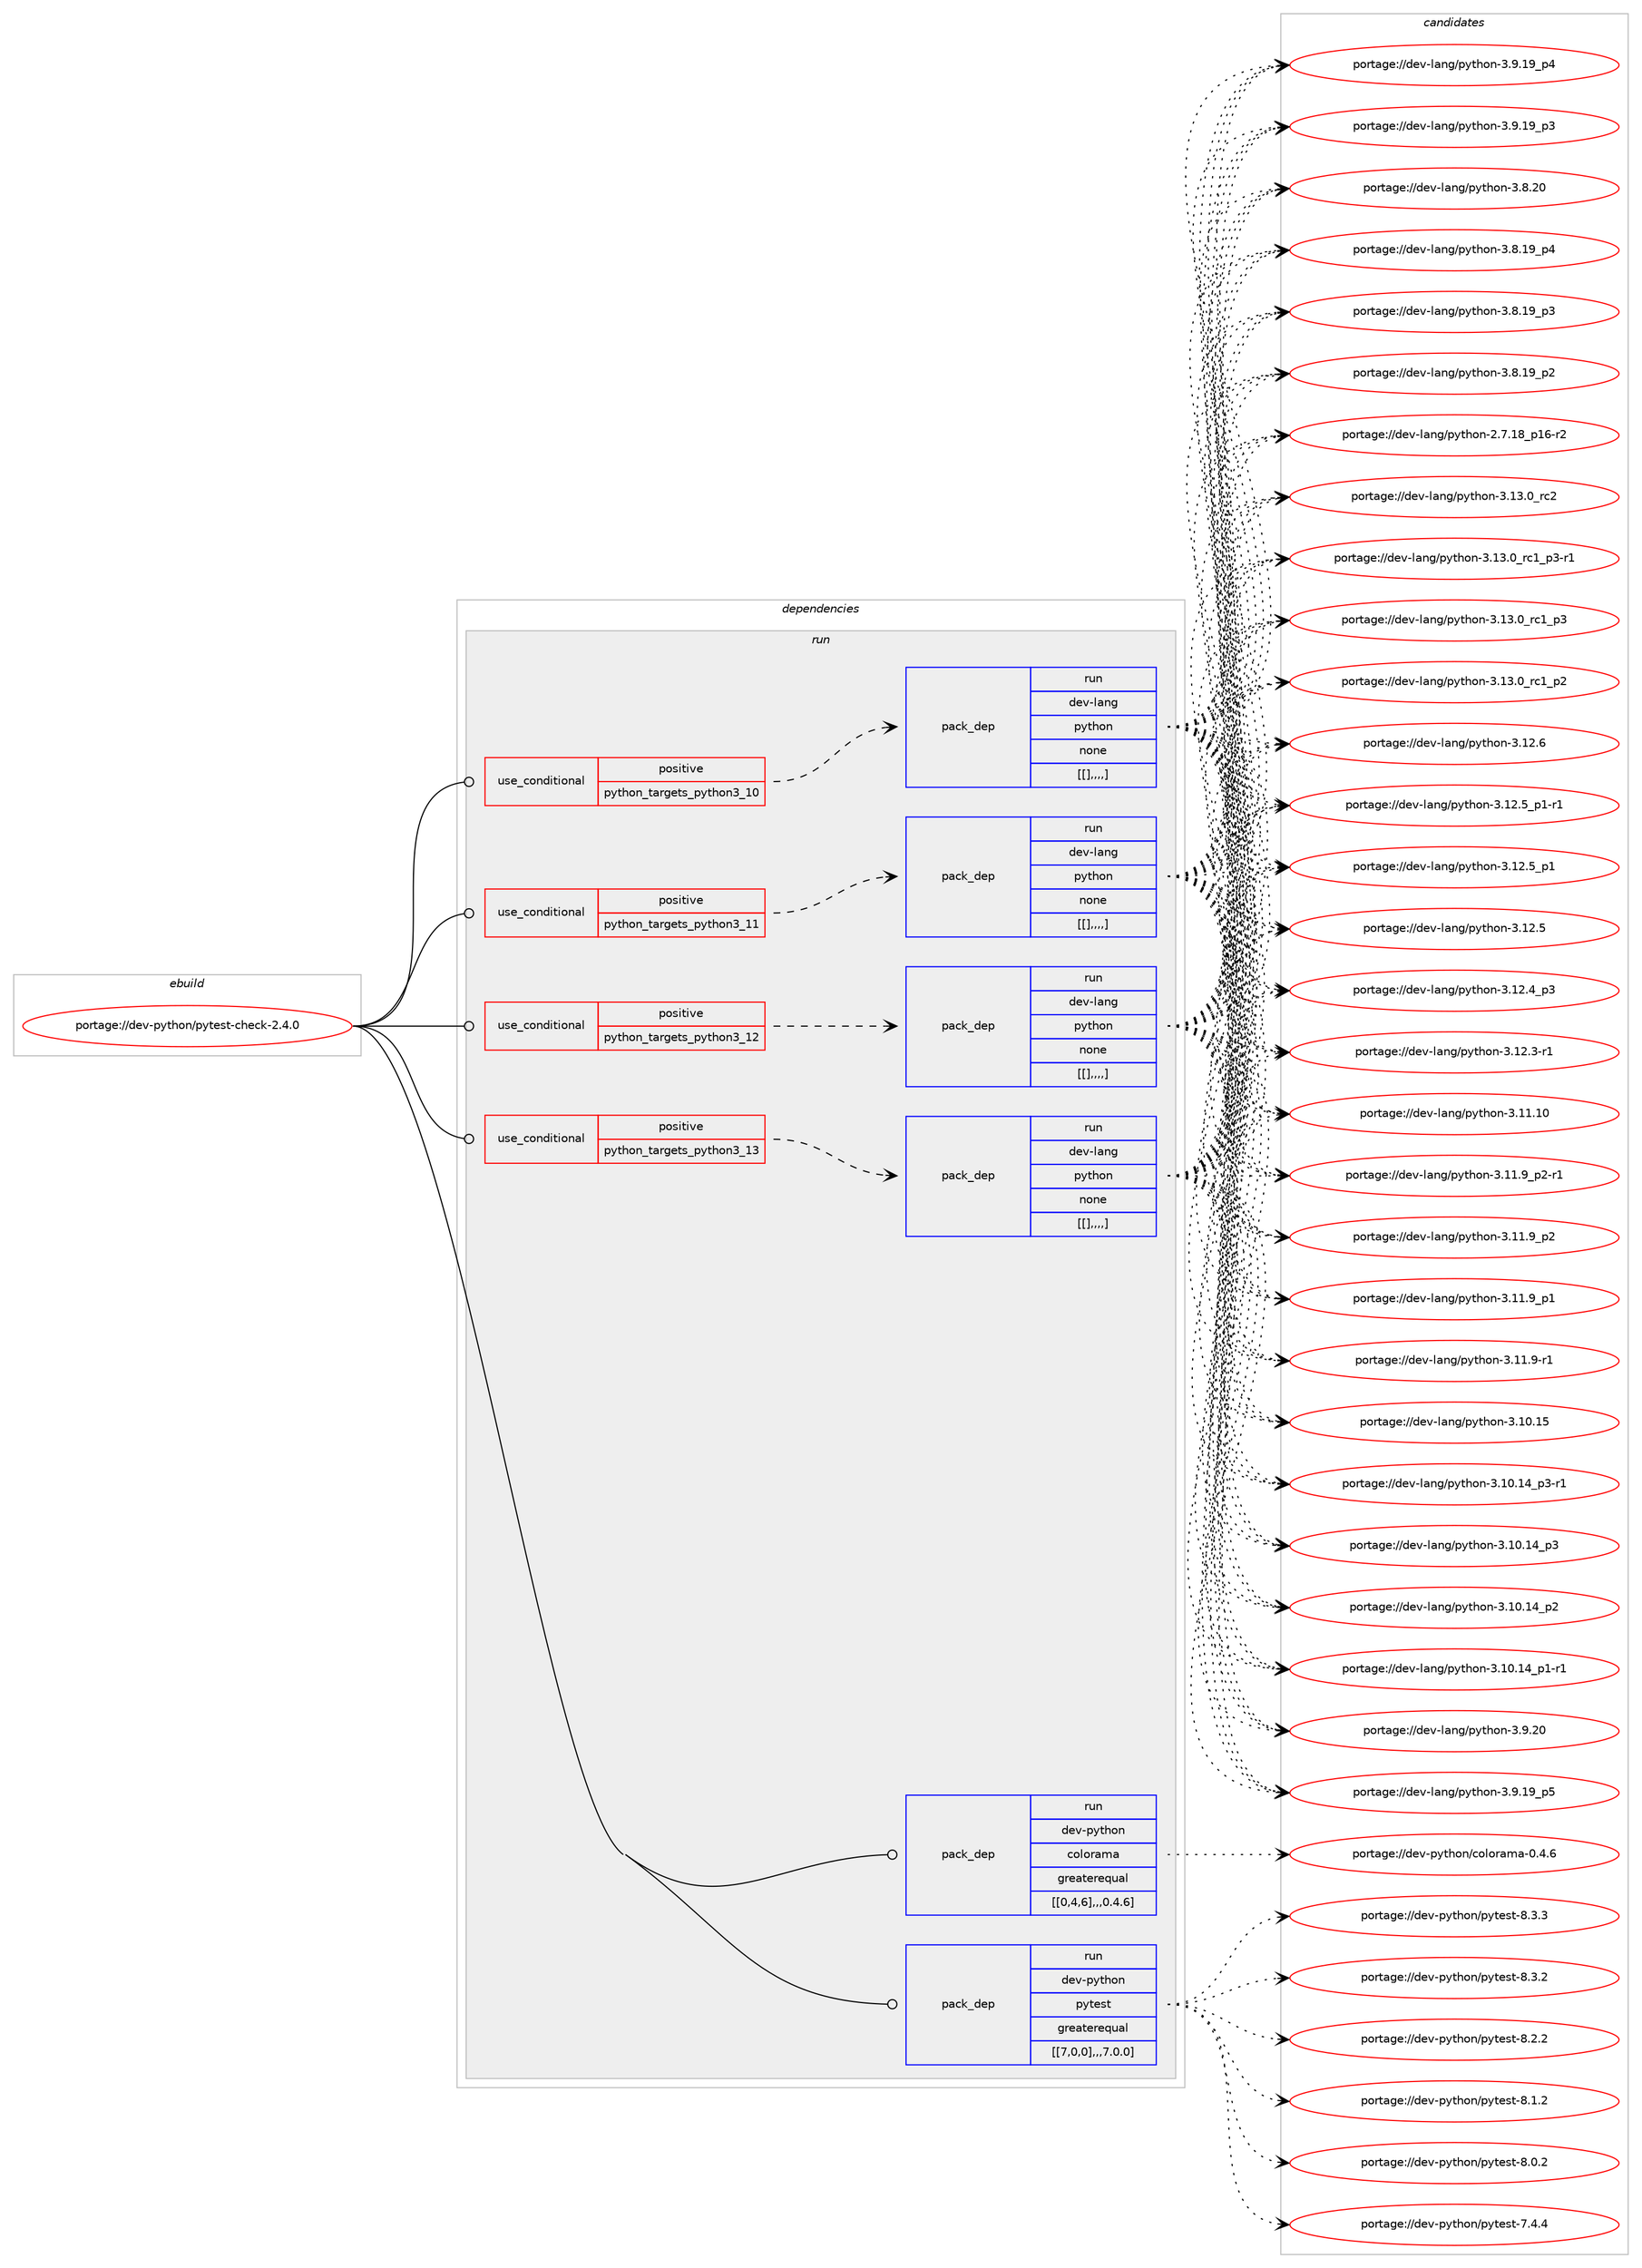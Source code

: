 digraph prolog {

# *************
# Graph options
# *************

newrank=true;
concentrate=true;
compound=true;
graph [rankdir=LR,fontname=Helvetica,fontsize=10,ranksep=1.5];#, ranksep=2.5, nodesep=0.2];
edge  [arrowhead=vee];
node  [fontname=Helvetica,fontsize=10];

# **********
# The ebuild
# **********

subgraph cluster_leftcol {
color=gray;
label=<<i>ebuild</i>>;
id [label="portage://dev-python/pytest-check-2.4.0", color=red, width=4, href="../dev-python/pytest-check-2.4.0.svg"];
}

# ****************
# The dependencies
# ****************

subgraph cluster_midcol {
color=gray;
label=<<i>dependencies</i>>;
subgraph cluster_compile {
fillcolor="#eeeeee";
style=filled;
label=<<i>compile</i>>;
}
subgraph cluster_compileandrun {
fillcolor="#eeeeee";
style=filled;
label=<<i>compile and run</i>>;
}
subgraph cluster_run {
fillcolor="#eeeeee";
style=filled;
label=<<i>run</i>>;
subgraph cond38778 {
dependency160787 [label=<<TABLE BORDER="0" CELLBORDER="1" CELLSPACING="0" CELLPADDING="4"><TR><TD ROWSPAN="3" CELLPADDING="10">use_conditional</TD></TR><TR><TD>positive</TD></TR><TR><TD>python_targets_python3_10</TD></TR></TABLE>>, shape=none, color=red];
subgraph pack120753 {
dependency160788 [label=<<TABLE BORDER="0" CELLBORDER="1" CELLSPACING="0" CELLPADDING="4" WIDTH="220"><TR><TD ROWSPAN="6" CELLPADDING="30">pack_dep</TD></TR><TR><TD WIDTH="110">run</TD></TR><TR><TD>dev-lang</TD></TR><TR><TD>python</TD></TR><TR><TD>none</TD></TR><TR><TD>[[],,,,]</TD></TR></TABLE>>, shape=none, color=blue];
}
dependency160787:e -> dependency160788:w [weight=20,style="dashed",arrowhead="vee"];
}
id:e -> dependency160787:w [weight=20,style="solid",arrowhead="odot"];
subgraph cond38779 {
dependency160789 [label=<<TABLE BORDER="0" CELLBORDER="1" CELLSPACING="0" CELLPADDING="4"><TR><TD ROWSPAN="3" CELLPADDING="10">use_conditional</TD></TR><TR><TD>positive</TD></TR><TR><TD>python_targets_python3_11</TD></TR></TABLE>>, shape=none, color=red];
subgraph pack120754 {
dependency160790 [label=<<TABLE BORDER="0" CELLBORDER="1" CELLSPACING="0" CELLPADDING="4" WIDTH="220"><TR><TD ROWSPAN="6" CELLPADDING="30">pack_dep</TD></TR><TR><TD WIDTH="110">run</TD></TR><TR><TD>dev-lang</TD></TR><TR><TD>python</TD></TR><TR><TD>none</TD></TR><TR><TD>[[],,,,]</TD></TR></TABLE>>, shape=none, color=blue];
}
dependency160789:e -> dependency160790:w [weight=20,style="dashed",arrowhead="vee"];
}
id:e -> dependency160789:w [weight=20,style="solid",arrowhead="odot"];
subgraph cond38780 {
dependency160791 [label=<<TABLE BORDER="0" CELLBORDER="1" CELLSPACING="0" CELLPADDING="4"><TR><TD ROWSPAN="3" CELLPADDING="10">use_conditional</TD></TR><TR><TD>positive</TD></TR><TR><TD>python_targets_python3_12</TD></TR></TABLE>>, shape=none, color=red];
subgraph pack120755 {
dependency160792 [label=<<TABLE BORDER="0" CELLBORDER="1" CELLSPACING="0" CELLPADDING="4" WIDTH="220"><TR><TD ROWSPAN="6" CELLPADDING="30">pack_dep</TD></TR><TR><TD WIDTH="110">run</TD></TR><TR><TD>dev-lang</TD></TR><TR><TD>python</TD></TR><TR><TD>none</TD></TR><TR><TD>[[],,,,]</TD></TR></TABLE>>, shape=none, color=blue];
}
dependency160791:e -> dependency160792:w [weight=20,style="dashed",arrowhead="vee"];
}
id:e -> dependency160791:w [weight=20,style="solid",arrowhead="odot"];
subgraph cond38781 {
dependency160793 [label=<<TABLE BORDER="0" CELLBORDER="1" CELLSPACING="0" CELLPADDING="4"><TR><TD ROWSPAN="3" CELLPADDING="10">use_conditional</TD></TR><TR><TD>positive</TD></TR><TR><TD>python_targets_python3_13</TD></TR></TABLE>>, shape=none, color=red];
subgraph pack120756 {
dependency160794 [label=<<TABLE BORDER="0" CELLBORDER="1" CELLSPACING="0" CELLPADDING="4" WIDTH="220"><TR><TD ROWSPAN="6" CELLPADDING="30">pack_dep</TD></TR><TR><TD WIDTH="110">run</TD></TR><TR><TD>dev-lang</TD></TR><TR><TD>python</TD></TR><TR><TD>none</TD></TR><TR><TD>[[],,,,]</TD></TR></TABLE>>, shape=none, color=blue];
}
dependency160793:e -> dependency160794:w [weight=20,style="dashed",arrowhead="vee"];
}
id:e -> dependency160793:w [weight=20,style="solid",arrowhead="odot"];
subgraph pack120757 {
dependency160795 [label=<<TABLE BORDER="0" CELLBORDER="1" CELLSPACING="0" CELLPADDING="4" WIDTH="220"><TR><TD ROWSPAN="6" CELLPADDING="30">pack_dep</TD></TR><TR><TD WIDTH="110">run</TD></TR><TR><TD>dev-python</TD></TR><TR><TD>colorama</TD></TR><TR><TD>greaterequal</TD></TR><TR><TD>[[0,4,6],,,0.4.6]</TD></TR></TABLE>>, shape=none, color=blue];
}
id:e -> dependency160795:w [weight=20,style="solid",arrowhead="odot"];
subgraph pack120758 {
dependency160796 [label=<<TABLE BORDER="0" CELLBORDER="1" CELLSPACING="0" CELLPADDING="4" WIDTH="220"><TR><TD ROWSPAN="6" CELLPADDING="30">pack_dep</TD></TR><TR><TD WIDTH="110">run</TD></TR><TR><TD>dev-python</TD></TR><TR><TD>pytest</TD></TR><TR><TD>greaterequal</TD></TR><TR><TD>[[7,0,0],,,7.0.0]</TD></TR></TABLE>>, shape=none, color=blue];
}
id:e -> dependency160796:w [weight=20,style="solid",arrowhead="odot"];
}
}

# **************
# The candidates
# **************

subgraph cluster_choices {
rank=same;
color=gray;
label=<<i>candidates</i>>;

subgraph choice120753 {
color=black;
nodesep=1;
choice10010111845108971101034711212111610411111045514649514648951149950 [label="portage://dev-lang/python-3.13.0_rc2", color=red, width=4,href="../dev-lang/python-3.13.0_rc2.svg"];
choice1001011184510897110103471121211161041111104551464951464895114994995112514511449 [label="portage://dev-lang/python-3.13.0_rc1_p3-r1", color=red, width=4,href="../dev-lang/python-3.13.0_rc1_p3-r1.svg"];
choice100101118451089711010347112121116104111110455146495146489511499499511251 [label="portage://dev-lang/python-3.13.0_rc1_p3", color=red, width=4,href="../dev-lang/python-3.13.0_rc1_p3.svg"];
choice100101118451089711010347112121116104111110455146495146489511499499511250 [label="portage://dev-lang/python-3.13.0_rc1_p2", color=red, width=4,href="../dev-lang/python-3.13.0_rc1_p2.svg"];
choice10010111845108971101034711212111610411111045514649504654 [label="portage://dev-lang/python-3.12.6", color=red, width=4,href="../dev-lang/python-3.12.6.svg"];
choice1001011184510897110103471121211161041111104551464950465395112494511449 [label="portage://dev-lang/python-3.12.5_p1-r1", color=red, width=4,href="../dev-lang/python-3.12.5_p1-r1.svg"];
choice100101118451089711010347112121116104111110455146495046539511249 [label="portage://dev-lang/python-3.12.5_p1", color=red, width=4,href="../dev-lang/python-3.12.5_p1.svg"];
choice10010111845108971101034711212111610411111045514649504653 [label="portage://dev-lang/python-3.12.5", color=red, width=4,href="../dev-lang/python-3.12.5.svg"];
choice100101118451089711010347112121116104111110455146495046529511251 [label="portage://dev-lang/python-3.12.4_p3", color=red, width=4,href="../dev-lang/python-3.12.4_p3.svg"];
choice100101118451089711010347112121116104111110455146495046514511449 [label="portage://dev-lang/python-3.12.3-r1", color=red, width=4,href="../dev-lang/python-3.12.3-r1.svg"];
choice1001011184510897110103471121211161041111104551464949464948 [label="portage://dev-lang/python-3.11.10", color=red, width=4,href="../dev-lang/python-3.11.10.svg"];
choice1001011184510897110103471121211161041111104551464949465795112504511449 [label="portage://dev-lang/python-3.11.9_p2-r1", color=red, width=4,href="../dev-lang/python-3.11.9_p2-r1.svg"];
choice100101118451089711010347112121116104111110455146494946579511250 [label="portage://dev-lang/python-3.11.9_p2", color=red, width=4,href="../dev-lang/python-3.11.9_p2.svg"];
choice100101118451089711010347112121116104111110455146494946579511249 [label="portage://dev-lang/python-3.11.9_p1", color=red, width=4,href="../dev-lang/python-3.11.9_p1.svg"];
choice100101118451089711010347112121116104111110455146494946574511449 [label="portage://dev-lang/python-3.11.9-r1", color=red, width=4,href="../dev-lang/python-3.11.9-r1.svg"];
choice1001011184510897110103471121211161041111104551464948464953 [label="portage://dev-lang/python-3.10.15", color=red, width=4,href="../dev-lang/python-3.10.15.svg"];
choice100101118451089711010347112121116104111110455146494846495295112514511449 [label="portage://dev-lang/python-3.10.14_p3-r1", color=red, width=4,href="../dev-lang/python-3.10.14_p3-r1.svg"];
choice10010111845108971101034711212111610411111045514649484649529511251 [label="portage://dev-lang/python-3.10.14_p3", color=red, width=4,href="../dev-lang/python-3.10.14_p3.svg"];
choice10010111845108971101034711212111610411111045514649484649529511250 [label="portage://dev-lang/python-3.10.14_p2", color=red, width=4,href="../dev-lang/python-3.10.14_p2.svg"];
choice100101118451089711010347112121116104111110455146494846495295112494511449 [label="portage://dev-lang/python-3.10.14_p1-r1", color=red, width=4,href="../dev-lang/python-3.10.14_p1-r1.svg"];
choice10010111845108971101034711212111610411111045514657465048 [label="portage://dev-lang/python-3.9.20", color=red, width=4,href="../dev-lang/python-3.9.20.svg"];
choice100101118451089711010347112121116104111110455146574649579511253 [label="portage://dev-lang/python-3.9.19_p5", color=red, width=4,href="../dev-lang/python-3.9.19_p5.svg"];
choice100101118451089711010347112121116104111110455146574649579511252 [label="portage://dev-lang/python-3.9.19_p4", color=red, width=4,href="../dev-lang/python-3.9.19_p4.svg"];
choice100101118451089711010347112121116104111110455146574649579511251 [label="portage://dev-lang/python-3.9.19_p3", color=red, width=4,href="../dev-lang/python-3.9.19_p3.svg"];
choice10010111845108971101034711212111610411111045514656465048 [label="portage://dev-lang/python-3.8.20", color=red, width=4,href="../dev-lang/python-3.8.20.svg"];
choice100101118451089711010347112121116104111110455146564649579511252 [label="portage://dev-lang/python-3.8.19_p4", color=red, width=4,href="../dev-lang/python-3.8.19_p4.svg"];
choice100101118451089711010347112121116104111110455146564649579511251 [label="portage://dev-lang/python-3.8.19_p3", color=red, width=4,href="../dev-lang/python-3.8.19_p3.svg"];
choice100101118451089711010347112121116104111110455146564649579511250 [label="portage://dev-lang/python-3.8.19_p2", color=red, width=4,href="../dev-lang/python-3.8.19_p2.svg"];
choice100101118451089711010347112121116104111110455046554649569511249544511450 [label="portage://dev-lang/python-2.7.18_p16-r2", color=red, width=4,href="../dev-lang/python-2.7.18_p16-r2.svg"];
dependency160788:e -> choice10010111845108971101034711212111610411111045514649514648951149950:w [style=dotted,weight="100"];
dependency160788:e -> choice1001011184510897110103471121211161041111104551464951464895114994995112514511449:w [style=dotted,weight="100"];
dependency160788:e -> choice100101118451089711010347112121116104111110455146495146489511499499511251:w [style=dotted,weight="100"];
dependency160788:e -> choice100101118451089711010347112121116104111110455146495146489511499499511250:w [style=dotted,weight="100"];
dependency160788:e -> choice10010111845108971101034711212111610411111045514649504654:w [style=dotted,weight="100"];
dependency160788:e -> choice1001011184510897110103471121211161041111104551464950465395112494511449:w [style=dotted,weight="100"];
dependency160788:e -> choice100101118451089711010347112121116104111110455146495046539511249:w [style=dotted,weight="100"];
dependency160788:e -> choice10010111845108971101034711212111610411111045514649504653:w [style=dotted,weight="100"];
dependency160788:e -> choice100101118451089711010347112121116104111110455146495046529511251:w [style=dotted,weight="100"];
dependency160788:e -> choice100101118451089711010347112121116104111110455146495046514511449:w [style=dotted,weight="100"];
dependency160788:e -> choice1001011184510897110103471121211161041111104551464949464948:w [style=dotted,weight="100"];
dependency160788:e -> choice1001011184510897110103471121211161041111104551464949465795112504511449:w [style=dotted,weight="100"];
dependency160788:e -> choice100101118451089711010347112121116104111110455146494946579511250:w [style=dotted,weight="100"];
dependency160788:e -> choice100101118451089711010347112121116104111110455146494946579511249:w [style=dotted,weight="100"];
dependency160788:e -> choice100101118451089711010347112121116104111110455146494946574511449:w [style=dotted,weight="100"];
dependency160788:e -> choice1001011184510897110103471121211161041111104551464948464953:w [style=dotted,weight="100"];
dependency160788:e -> choice100101118451089711010347112121116104111110455146494846495295112514511449:w [style=dotted,weight="100"];
dependency160788:e -> choice10010111845108971101034711212111610411111045514649484649529511251:w [style=dotted,weight="100"];
dependency160788:e -> choice10010111845108971101034711212111610411111045514649484649529511250:w [style=dotted,weight="100"];
dependency160788:e -> choice100101118451089711010347112121116104111110455146494846495295112494511449:w [style=dotted,weight="100"];
dependency160788:e -> choice10010111845108971101034711212111610411111045514657465048:w [style=dotted,weight="100"];
dependency160788:e -> choice100101118451089711010347112121116104111110455146574649579511253:w [style=dotted,weight="100"];
dependency160788:e -> choice100101118451089711010347112121116104111110455146574649579511252:w [style=dotted,weight="100"];
dependency160788:e -> choice100101118451089711010347112121116104111110455146574649579511251:w [style=dotted,weight="100"];
dependency160788:e -> choice10010111845108971101034711212111610411111045514656465048:w [style=dotted,weight="100"];
dependency160788:e -> choice100101118451089711010347112121116104111110455146564649579511252:w [style=dotted,weight="100"];
dependency160788:e -> choice100101118451089711010347112121116104111110455146564649579511251:w [style=dotted,weight="100"];
dependency160788:e -> choice100101118451089711010347112121116104111110455146564649579511250:w [style=dotted,weight="100"];
dependency160788:e -> choice100101118451089711010347112121116104111110455046554649569511249544511450:w [style=dotted,weight="100"];
}
subgraph choice120754 {
color=black;
nodesep=1;
choice10010111845108971101034711212111610411111045514649514648951149950 [label="portage://dev-lang/python-3.13.0_rc2", color=red, width=4,href="../dev-lang/python-3.13.0_rc2.svg"];
choice1001011184510897110103471121211161041111104551464951464895114994995112514511449 [label="portage://dev-lang/python-3.13.0_rc1_p3-r1", color=red, width=4,href="../dev-lang/python-3.13.0_rc1_p3-r1.svg"];
choice100101118451089711010347112121116104111110455146495146489511499499511251 [label="portage://dev-lang/python-3.13.0_rc1_p3", color=red, width=4,href="../dev-lang/python-3.13.0_rc1_p3.svg"];
choice100101118451089711010347112121116104111110455146495146489511499499511250 [label="portage://dev-lang/python-3.13.0_rc1_p2", color=red, width=4,href="../dev-lang/python-3.13.0_rc1_p2.svg"];
choice10010111845108971101034711212111610411111045514649504654 [label="portage://dev-lang/python-3.12.6", color=red, width=4,href="../dev-lang/python-3.12.6.svg"];
choice1001011184510897110103471121211161041111104551464950465395112494511449 [label="portage://dev-lang/python-3.12.5_p1-r1", color=red, width=4,href="../dev-lang/python-3.12.5_p1-r1.svg"];
choice100101118451089711010347112121116104111110455146495046539511249 [label="portage://dev-lang/python-3.12.5_p1", color=red, width=4,href="../dev-lang/python-3.12.5_p1.svg"];
choice10010111845108971101034711212111610411111045514649504653 [label="portage://dev-lang/python-3.12.5", color=red, width=4,href="../dev-lang/python-3.12.5.svg"];
choice100101118451089711010347112121116104111110455146495046529511251 [label="portage://dev-lang/python-3.12.4_p3", color=red, width=4,href="../dev-lang/python-3.12.4_p3.svg"];
choice100101118451089711010347112121116104111110455146495046514511449 [label="portage://dev-lang/python-3.12.3-r1", color=red, width=4,href="../dev-lang/python-3.12.3-r1.svg"];
choice1001011184510897110103471121211161041111104551464949464948 [label="portage://dev-lang/python-3.11.10", color=red, width=4,href="../dev-lang/python-3.11.10.svg"];
choice1001011184510897110103471121211161041111104551464949465795112504511449 [label="portage://dev-lang/python-3.11.9_p2-r1", color=red, width=4,href="../dev-lang/python-3.11.9_p2-r1.svg"];
choice100101118451089711010347112121116104111110455146494946579511250 [label="portage://dev-lang/python-3.11.9_p2", color=red, width=4,href="../dev-lang/python-3.11.9_p2.svg"];
choice100101118451089711010347112121116104111110455146494946579511249 [label="portage://dev-lang/python-3.11.9_p1", color=red, width=4,href="../dev-lang/python-3.11.9_p1.svg"];
choice100101118451089711010347112121116104111110455146494946574511449 [label="portage://dev-lang/python-3.11.9-r1", color=red, width=4,href="../dev-lang/python-3.11.9-r1.svg"];
choice1001011184510897110103471121211161041111104551464948464953 [label="portage://dev-lang/python-3.10.15", color=red, width=4,href="../dev-lang/python-3.10.15.svg"];
choice100101118451089711010347112121116104111110455146494846495295112514511449 [label="portage://dev-lang/python-3.10.14_p3-r1", color=red, width=4,href="../dev-lang/python-3.10.14_p3-r1.svg"];
choice10010111845108971101034711212111610411111045514649484649529511251 [label="portage://dev-lang/python-3.10.14_p3", color=red, width=4,href="../dev-lang/python-3.10.14_p3.svg"];
choice10010111845108971101034711212111610411111045514649484649529511250 [label="portage://dev-lang/python-3.10.14_p2", color=red, width=4,href="../dev-lang/python-3.10.14_p2.svg"];
choice100101118451089711010347112121116104111110455146494846495295112494511449 [label="portage://dev-lang/python-3.10.14_p1-r1", color=red, width=4,href="../dev-lang/python-3.10.14_p1-r1.svg"];
choice10010111845108971101034711212111610411111045514657465048 [label="portage://dev-lang/python-3.9.20", color=red, width=4,href="../dev-lang/python-3.9.20.svg"];
choice100101118451089711010347112121116104111110455146574649579511253 [label="portage://dev-lang/python-3.9.19_p5", color=red, width=4,href="../dev-lang/python-3.9.19_p5.svg"];
choice100101118451089711010347112121116104111110455146574649579511252 [label="portage://dev-lang/python-3.9.19_p4", color=red, width=4,href="../dev-lang/python-3.9.19_p4.svg"];
choice100101118451089711010347112121116104111110455146574649579511251 [label="portage://dev-lang/python-3.9.19_p3", color=red, width=4,href="../dev-lang/python-3.9.19_p3.svg"];
choice10010111845108971101034711212111610411111045514656465048 [label="portage://dev-lang/python-3.8.20", color=red, width=4,href="../dev-lang/python-3.8.20.svg"];
choice100101118451089711010347112121116104111110455146564649579511252 [label="portage://dev-lang/python-3.8.19_p4", color=red, width=4,href="../dev-lang/python-3.8.19_p4.svg"];
choice100101118451089711010347112121116104111110455146564649579511251 [label="portage://dev-lang/python-3.8.19_p3", color=red, width=4,href="../dev-lang/python-3.8.19_p3.svg"];
choice100101118451089711010347112121116104111110455146564649579511250 [label="portage://dev-lang/python-3.8.19_p2", color=red, width=4,href="../dev-lang/python-3.8.19_p2.svg"];
choice100101118451089711010347112121116104111110455046554649569511249544511450 [label="portage://dev-lang/python-2.7.18_p16-r2", color=red, width=4,href="../dev-lang/python-2.7.18_p16-r2.svg"];
dependency160790:e -> choice10010111845108971101034711212111610411111045514649514648951149950:w [style=dotted,weight="100"];
dependency160790:e -> choice1001011184510897110103471121211161041111104551464951464895114994995112514511449:w [style=dotted,weight="100"];
dependency160790:e -> choice100101118451089711010347112121116104111110455146495146489511499499511251:w [style=dotted,weight="100"];
dependency160790:e -> choice100101118451089711010347112121116104111110455146495146489511499499511250:w [style=dotted,weight="100"];
dependency160790:e -> choice10010111845108971101034711212111610411111045514649504654:w [style=dotted,weight="100"];
dependency160790:e -> choice1001011184510897110103471121211161041111104551464950465395112494511449:w [style=dotted,weight="100"];
dependency160790:e -> choice100101118451089711010347112121116104111110455146495046539511249:w [style=dotted,weight="100"];
dependency160790:e -> choice10010111845108971101034711212111610411111045514649504653:w [style=dotted,weight="100"];
dependency160790:e -> choice100101118451089711010347112121116104111110455146495046529511251:w [style=dotted,weight="100"];
dependency160790:e -> choice100101118451089711010347112121116104111110455146495046514511449:w [style=dotted,weight="100"];
dependency160790:e -> choice1001011184510897110103471121211161041111104551464949464948:w [style=dotted,weight="100"];
dependency160790:e -> choice1001011184510897110103471121211161041111104551464949465795112504511449:w [style=dotted,weight="100"];
dependency160790:e -> choice100101118451089711010347112121116104111110455146494946579511250:w [style=dotted,weight="100"];
dependency160790:e -> choice100101118451089711010347112121116104111110455146494946579511249:w [style=dotted,weight="100"];
dependency160790:e -> choice100101118451089711010347112121116104111110455146494946574511449:w [style=dotted,weight="100"];
dependency160790:e -> choice1001011184510897110103471121211161041111104551464948464953:w [style=dotted,weight="100"];
dependency160790:e -> choice100101118451089711010347112121116104111110455146494846495295112514511449:w [style=dotted,weight="100"];
dependency160790:e -> choice10010111845108971101034711212111610411111045514649484649529511251:w [style=dotted,weight="100"];
dependency160790:e -> choice10010111845108971101034711212111610411111045514649484649529511250:w [style=dotted,weight="100"];
dependency160790:e -> choice100101118451089711010347112121116104111110455146494846495295112494511449:w [style=dotted,weight="100"];
dependency160790:e -> choice10010111845108971101034711212111610411111045514657465048:w [style=dotted,weight="100"];
dependency160790:e -> choice100101118451089711010347112121116104111110455146574649579511253:w [style=dotted,weight="100"];
dependency160790:e -> choice100101118451089711010347112121116104111110455146574649579511252:w [style=dotted,weight="100"];
dependency160790:e -> choice100101118451089711010347112121116104111110455146574649579511251:w [style=dotted,weight="100"];
dependency160790:e -> choice10010111845108971101034711212111610411111045514656465048:w [style=dotted,weight="100"];
dependency160790:e -> choice100101118451089711010347112121116104111110455146564649579511252:w [style=dotted,weight="100"];
dependency160790:e -> choice100101118451089711010347112121116104111110455146564649579511251:w [style=dotted,weight="100"];
dependency160790:e -> choice100101118451089711010347112121116104111110455146564649579511250:w [style=dotted,weight="100"];
dependency160790:e -> choice100101118451089711010347112121116104111110455046554649569511249544511450:w [style=dotted,weight="100"];
}
subgraph choice120755 {
color=black;
nodesep=1;
choice10010111845108971101034711212111610411111045514649514648951149950 [label="portage://dev-lang/python-3.13.0_rc2", color=red, width=4,href="../dev-lang/python-3.13.0_rc2.svg"];
choice1001011184510897110103471121211161041111104551464951464895114994995112514511449 [label="portage://dev-lang/python-3.13.0_rc1_p3-r1", color=red, width=4,href="../dev-lang/python-3.13.0_rc1_p3-r1.svg"];
choice100101118451089711010347112121116104111110455146495146489511499499511251 [label="portage://dev-lang/python-3.13.0_rc1_p3", color=red, width=4,href="../dev-lang/python-3.13.0_rc1_p3.svg"];
choice100101118451089711010347112121116104111110455146495146489511499499511250 [label="portage://dev-lang/python-3.13.0_rc1_p2", color=red, width=4,href="../dev-lang/python-3.13.0_rc1_p2.svg"];
choice10010111845108971101034711212111610411111045514649504654 [label="portage://dev-lang/python-3.12.6", color=red, width=4,href="../dev-lang/python-3.12.6.svg"];
choice1001011184510897110103471121211161041111104551464950465395112494511449 [label="portage://dev-lang/python-3.12.5_p1-r1", color=red, width=4,href="../dev-lang/python-3.12.5_p1-r1.svg"];
choice100101118451089711010347112121116104111110455146495046539511249 [label="portage://dev-lang/python-3.12.5_p1", color=red, width=4,href="../dev-lang/python-3.12.5_p1.svg"];
choice10010111845108971101034711212111610411111045514649504653 [label="portage://dev-lang/python-3.12.5", color=red, width=4,href="../dev-lang/python-3.12.5.svg"];
choice100101118451089711010347112121116104111110455146495046529511251 [label="portage://dev-lang/python-3.12.4_p3", color=red, width=4,href="../dev-lang/python-3.12.4_p3.svg"];
choice100101118451089711010347112121116104111110455146495046514511449 [label="portage://dev-lang/python-3.12.3-r1", color=red, width=4,href="../dev-lang/python-3.12.3-r1.svg"];
choice1001011184510897110103471121211161041111104551464949464948 [label="portage://dev-lang/python-3.11.10", color=red, width=4,href="../dev-lang/python-3.11.10.svg"];
choice1001011184510897110103471121211161041111104551464949465795112504511449 [label="portage://dev-lang/python-3.11.9_p2-r1", color=red, width=4,href="../dev-lang/python-3.11.9_p2-r1.svg"];
choice100101118451089711010347112121116104111110455146494946579511250 [label="portage://dev-lang/python-3.11.9_p2", color=red, width=4,href="../dev-lang/python-3.11.9_p2.svg"];
choice100101118451089711010347112121116104111110455146494946579511249 [label="portage://dev-lang/python-3.11.9_p1", color=red, width=4,href="../dev-lang/python-3.11.9_p1.svg"];
choice100101118451089711010347112121116104111110455146494946574511449 [label="portage://dev-lang/python-3.11.9-r1", color=red, width=4,href="../dev-lang/python-3.11.9-r1.svg"];
choice1001011184510897110103471121211161041111104551464948464953 [label="portage://dev-lang/python-3.10.15", color=red, width=4,href="../dev-lang/python-3.10.15.svg"];
choice100101118451089711010347112121116104111110455146494846495295112514511449 [label="portage://dev-lang/python-3.10.14_p3-r1", color=red, width=4,href="../dev-lang/python-3.10.14_p3-r1.svg"];
choice10010111845108971101034711212111610411111045514649484649529511251 [label="portage://dev-lang/python-3.10.14_p3", color=red, width=4,href="../dev-lang/python-3.10.14_p3.svg"];
choice10010111845108971101034711212111610411111045514649484649529511250 [label="portage://dev-lang/python-3.10.14_p2", color=red, width=4,href="../dev-lang/python-3.10.14_p2.svg"];
choice100101118451089711010347112121116104111110455146494846495295112494511449 [label="portage://dev-lang/python-3.10.14_p1-r1", color=red, width=4,href="../dev-lang/python-3.10.14_p1-r1.svg"];
choice10010111845108971101034711212111610411111045514657465048 [label="portage://dev-lang/python-3.9.20", color=red, width=4,href="../dev-lang/python-3.9.20.svg"];
choice100101118451089711010347112121116104111110455146574649579511253 [label="portage://dev-lang/python-3.9.19_p5", color=red, width=4,href="../dev-lang/python-3.9.19_p5.svg"];
choice100101118451089711010347112121116104111110455146574649579511252 [label="portage://dev-lang/python-3.9.19_p4", color=red, width=4,href="../dev-lang/python-3.9.19_p4.svg"];
choice100101118451089711010347112121116104111110455146574649579511251 [label="portage://dev-lang/python-3.9.19_p3", color=red, width=4,href="../dev-lang/python-3.9.19_p3.svg"];
choice10010111845108971101034711212111610411111045514656465048 [label="portage://dev-lang/python-3.8.20", color=red, width=4,href="../dev-lang/python-3.8.20.svg"];
choice100101118451089711010347112121116104111110455146564649579511252 [label="portage://dev-lang/python-3.8.19_p4", color=red, width=4,href="../dev-lang/python-3.8.19_p4.svg"];
choice100101118451089711010347112121116104111110455146564649579511251 [label="portage://dev-lang/python-3.8.19_p3", color=red, width=4,href="../dev-lang/python-3.8.19_p3.svg"];
choice100101118451089711010347112121116104111110455146564649579511250 [label="portage://dev-lang/python-3.8.19_p2", color=red, width=4,href="../dev-lang/python-3.8.19_p2.svg"];
choice100101118451089711010347112121116104111110455046554649569511249544511450 [label="portage://dev-lang/python-2.7.18_p16-r2", color=red, width=4,href="../dev-lang/python-2.7.18_p16-r2.svg"];
dependency160792:e -> choice10010111845108971101034711212111610411111045514649514648951149950:w [style=dotted,weight="100"];
dependency160792:e -> choice1001011184510897110103471121211161041111104551464951464895114994995112514511449:w [style=dotted,weight="100"];
dependency160792:e -> choice100101118451089711010347112121116104111110455146495146489511499499511251:w [style=dotted,weight="100"];
dependency160792:e -> choice100101118451089711010347112121116104111110455146495146489511499499511250:w [style=dotted,weight="100"];
dependency160792:e -> choice10010111845108971101034711212111610411111045514649504654:w [style=dotted,weight="100"];
dependency160792:e -> choice1001011184510897110103471121211161041111104551464950465395112494511449:w [style=dotted,weight="100"];
dependency160792:e -> choice100101118451089711010347112121116104111110455146495046539511249:w [style=dotted,weight="100"];
dependency160792:e -> choice10010111845108971101034711212111610411111045514649504653:w [style=dotted,weight="100"];
dependency160792:e -> choice100101118451089711010347112121116104111110455146495046529511251:w [style=dotted,weight="100"];
dependency160792:e -> choice100101118451089711010347112121116104111110455146495046514511449:w [style=dotted,weight="100"];
dependency160792:e -> choice1001011184510897110103471121211161041111104551464949464948:w [style=dotted,weight="100"];
dependency160792:e -> choice1001011184510897110103471121211161041111104551464949465795112504511449:w [style=dotted,weight="100"];
dependency160792:e -> choice100101118451089711010347112121116104111110455146494946579511250:w [style=dotted,weight="100"];
dependency160792:e -> choice100101118451089711010347112121116104111110455146494946579511249:w [style=dotted,weight="100"];
dependency160792:e -> choice100101118451089711010347112121116104111110455146494946574511449:w [style=dotted,weight="100"];
dependency160792:e -> choice1001011184510897110103471121211161041111104551464948464953:w [style=dotted,weight="100"];
dependency160792:e -> choice100101118451089711010347112121116104111110455146494846495295112514511449:w [style=dotted,weight="100"];
dependency160792:e -> choice10010111845108971101034711212111610411111045514649484649529511251:w [style=dotted,weight="100"];
dependency160792:e -> choice10010111845108971101034711212111610411111045514649484649529511250:w [style=dotted,weight="100"];
dependency160792:e -> choice100101118451089711010347112121116104111110455146494846495295112494511449:w [style=dotted,weight="100"];
dependency160792:e -> choice10010111845108971101034711212111610411111045514657465048:w [style=dotted,weight="100"];
dependency160792:e -> choice100101118451089711010347112121116104111110455146574649579511253:w [style=dotted,weight="100"];
dependency160792:e -> choice100101118451089711010347112121116104111110455146574649579511252:w [style=dotted,weight="100"];
dependency160792:e -> choice100101118451089711010347112121116104111110455146574649579511251:w [style=dotted,weight="100"];
dependency160792:e -> choice10010111845108971101034711212111610411111045514656465048:w [style=dotted,weight="100"];
dependency160792:e -> choice100101118451089711010347112121116104111110455146564649579511252:w [style=dotted,weight="100"];
dependency160792:e -> choice100101118451089711010347112121116104111110455146564649579511251:w [style=dotted,weight="100"];
dependency160792:e -> choice100101118451089711010347112121116104111110455146564649579511250:w [style=dotted,weight="100"];
dependency160792:e -> choice100101118451089711010347112121116104111110455046554649569511249544511450:w [style=dotted,weight="100"];
}
subgraph choice120756 {
color=black;
nodesep=1;
choice10010111845108971101034711212111610411111045514649514648951149950 [label="portage://dev-lang/python-3.13.0_rc2", color=red, width=4,href="../dev-lang/python-3.13.0_rc2.svg"];
choice1001011184510897110103471121211161041111104551464951464895114994995112514511449 [label="portage://dev-lang/python-3.13.0_rc1_p3-r1", color=red, width=4,href="../dev-lang/python-3.13.0_rc1_p3-r1.svg"];
choice100101118451089711010347112121116104111110455146495146489511499499511251 [label="portage://dev-lang/python-3.13.0_rc1_p3", color=red, width=4,href="../dev-lang/python-3.13.0_rc1_p3.svg"];
choice100101118451089711010347112121116104111110455146495146489511499499511250 [label="portage://dev-lang/python-3.13.0_rc1_p2", color=red, width=4,href="../dev-lang/python-3.13.0_rc1_p2.svg"];
choice10010111845108971101034711212111610411111045514649504654 [label="portage://dev-lang/python-3.12.6", color=red, width=4,href="../dev-lang/python-3.12.6.svg"];
choice1001011184510897110103471121211161041111104551464950465395112494511449 [label="portage://dev-lang/python-3.12.5_p1-r1", color=red, width=4,href="../dev-lang/python-3.12.5_p1-r1.svg"];
choice100101118451089711010347112121116104111110455146495046539511249 [label="portage://dev-lang/python-3.12.5_p1", color=red, width=4,href="../dev-lang/python-3.12.5_p1.svg"];
choice10010111845108971101034711212111610411111045514649504653 [label="portage://dev-lang/python-3.12.5", color=red, width=4,href="../dev-lang/python-3.12.5.svg"];
choice100101118451089711010347112121116104111110455146495046529511251 [label="portage://dev-lang/python-3.12.4_p3", color=red, width=4,href="../dev-lang/python-3.12.4_p3.svg"];
choice100101118451089711010347112121116104111110455146495046514511449 [label="portage://dev-lang/python-3.12.3-r1", color=red, width=4,href="../dev-lang/python-3.12.3-r1.svg"];
choice1001011184510897110103471121211161041111104551464949464948 [label="portage://dev-lang/python-3.11.10", color=red, width=4,href="../dev-lang/python-3.11.10.svg"];
choice1001011184510897110103471121211161041111104551464949465795112504511449 [label="portage://dev-lang/python-3.11.9_p2-r1", color=red, width=4,href="../dev-lang/python-3.11.9_p2-r1.svg"];
choice100101118451089711010347112121116104111110455146494946579511250 [label="portage://dev-lang/python-3.11.9_p2", color=red, width=4,href="../dev-lang/python-3.11.9_p2.svg"];
choice100101118451089711010347112121116104111110455146494946579511249 [label="portage://dev-lang/python-3.11.9_p1", color=red, width=4,href="../dev-lang/python-3.11.9_p1.svg"];
choice100101118451089711010347112121116104111110455146494946574511449 [label="portage://dev-lang/python-3.11.9-r1", color=red, width=4,href="../dev-lang/python-3.11.9-r1.svg"];
choice1001011184510897110103471121211161041111104551464948464953 [label="portage://dev-lang/python-3.10.15", color=red, width=4,href="../dev-lang/python-3.10.15.svg"];
choice100101118451089711010347112121116104111110455146494846495295112514511449 [label="portage://dev-lang/python-3.10.14_p3-r1", color=red, width=4,href="../dev-lang/python-3.10.14_p3-r1.svg"];
choice10010111845108971101034711212111610411111045514649484649529511251 [label="portage://dev-lang/python-3.10.14_p3", color=red, width=4,href="../dev-lang/python-3.10.14_p3.svg"];
choice10010111845108971101034711212111610411111045514649484649529511250 [label="portage://dev-lang/python-3.10.14_p2", color=red, width=4,href="../dev-lang/python-3.10.14_p2.svg"];
choice100101118451089711010347112121116104111110455146494846495295112494511449 [label="portage://dev-lang/python-3.10.14_p1-r1", color=red, width=4,href="../dev-lang/python-3.10.14_p1-r1.svg"];
choice10010111845108971101034711212111610411111045514657465048 [label="portage://dev-lang/python-3.9.20", color=red, width=4,href="../dev-lang/python-3.9.20.svg"];
choice100101118451089711010347112121116104111110455146574649579511253 [label="portage://dev-lang/python-3.9.19_p5", color=red, width=4,href="../dev-lang/python-3.9.19_p5.svg"];
choice100101118451089711010347112121116104111110455146574649579511252 [label="portage://dev-lang/python-3.9.19_p4", color=red, width=4,href="../dev-lang/python-3.9.19_p4.svg"];
choice100101118451089711010347112121116104111110455146574649579511251 [label="portage://dev-lang/python-3.9.19_p3", color=red, width=4,href="../dev-lang/python-3.9.19_p3.svg"];
choice10010111845108971101034711212111610411111045514656465048 [label="portage://dev-lang/python-3.8.20", color=red, width=4,href="../dev-lang/python-3.8.20.svg"];
choice100101118451089711010347112121116104111110455146564649579511252 [label="portage://dev-lang/python-3.8.19_p4", color=red, width=4,href="../dev-lang/python-3.8.19_p4.svg"];
choice100101118451089711010347112121116104111110455146564649579511251 [label="portage://dev-lang/python-3.8.19_p3", color=red, width=4,href="../dev-lang/python-3.8.19_p3.svg"];
choice100101118451089711010347112121116104111110455146564649579511250 [label="portage://dev-lang/python-3.8.19_p2", color=red, width=4,href="../dev-lang/python-3.8.19_p2.svg"];
choice100101118451089711010347112121116104111110455046554649569511249544511450 [label="portage://dev-lang/python-2.7.18_p16-r2", color=red, width=4,href="../dev-lang/python-2.7.18_p16-r2.svg"];
dependency160794:e -> choice10010111845108971101034711212111610411111045514649514648951149950:w [style=dotted,weight="100"];
dependency160794:e -> choice1001011184510897110103471121211161041111104551464951464895114994995112514511449:w [style=dotted,weight="100"];
dependency160794:e -> choice100101118451089711010347112121116104111110455146495146489511499499511251:w [style=dotted,weight="100"];
dependency160794:e -> choice100101118451089711010347112121116104111110455146495146489511499499511250:w [style=dotted,weight="100"];
dependency160794:e -> choice10010111845108971101034711212111610411111045514649504654:w [style=dotted,weight="100"];
dependency160794:e -> choice1001011184510897110103471121211161041111104551464950465395112494511449:w [style=dotted,weight="100"];
dependency160794:e -> choice100101118451089711010347112121116104111110455146495046539511249:w [style=dotted,weight="100"];
dependency160794:e -> choice10010111845108971101034711212111610411111045514649504653:w [style=dotted,weight="100"];
dependency160794:e -> choice100101118451089711010347112121116104111110455146495046529511251:w [style=dotted,weight="100"];
dependency160794:e -> choice100101118451089711010347112121116104111110455146495046514511449:w [style=dotted,weight="100"];
dependency160794:e -> choice1001011184510897110103471121211161041111104551464949464948:w [style=dotted,weight="100"];
dependency160794:e -> choice1001011184510897110103471121211161041111104551464949465795112504511449:w [style=dotted,weight="100"];
dependency160794:e -> choice100101118451089711010347112121116104111110455146494946579511250:w [style=dotted,weight="100"];
dependency160794:e -> choice100101118451089711010347112121116104111110455146494946579511249:w [style=dotted,weight="100"];
dependency160794:e -> choice100101118451089711010347112121116104111110455146494946574511449:w [style=dotted,weight="100"];
dependency160794:e -> choice1001011184510897110103471121211161041111104551464948464953:w [style=dotted,weight="100"];
dependency160794:e -> choice100101118451089711010347112121116104111110455146494846495295112514511449:w [style=dotted,weight="100"];
dependency160794:e -> choice10010111845108971101034711212111610411111045514649484649529511251:w [style=dotted,weight="100"];
dependency160794:e -> choice10010111845108971101034711212111610411111045514649484649529511250:w [style=dotted,weight="100"];
dependency160794:e -> choice100101118451089711010347112121116104111110455146494846495295112494511449:w [style=dotted,weight="100"];
dependency160794:e -> choice10010111845108971101034711212111610411111045514657465048:w [style=dotted,weight="100"];
dependency160794:e -> choice100101118451089711010347112121116104111110455146574649579511253:w [style=dotted,weight="100"];
dependency160794:e -> choice100101118451089711010347112121116104111110455146574649579511252:w [style=dotted,weight="100"];
dependency160794:e -> choice100101118451089711010347112121116104111110455146574649579511251:w [style=dotted,weight="100"];
dependency160794:e -> choice10010111845108971101034711212111610411111045514656465048:w [style=dotted,weight="100"];
dependency160794:e -> choice100101118451089711010347112121116104111110455146564649579511252:w [style=dotted,weight="100"];
dependency160794:e -> choice100101118451089711010347112121116104111110455146564649579511251:w [style=dotted,weight="100"];
dependency160794:e -> choice100101118451089711010347112121116104111110455146564649579511250:w [style=dotted,weight="100"];
dependency160794:e -> choice100101118451089711010347112121116104111110455046554649569511249544511450:w [style=dotted,weight="100"];
}
subgraph choice120757 {
color=black;
nodesep=1;
choice1001011184511212111610411111047991111081111149710997454846524654 [label="portage://dev-python/colorama-0.4.6", color=red, width=4,href="../dev-python/colorama-0.4.6.svg"];
dependency160795:e -> choice1001011184511212111610411111047991111081111149710997454846524654:w [style=dotted,weight="100"];
}
subgraph choice120758 {
color=black;
nodesep=1;
choice1001011184511212111610411111047112121116101115116455646514651 [label="portage://dev-python/pytest-8.3.3", color=red, width=4,href="../dev-python/pytest-8.3.3.svg"];
choice1001011184511212111610411111047112121116101115116455646514650 [label="portage://dev-python/pytest-8.3.2", color=red, width=4,href="../dev-python/pytest-8.3.2.svg"];
choice1001011184511212111610411111047112121116101115116455646504650 [label="portage://dev-python/pytest-8.2.2", color=red, width=4,href="../dev-python/pytest-8.2.2.svg"];
choice1001011184511212111610411111047112121116101115116455646494650 [label="portage://dev-python/pytest-8.1.2", color=red, width=4,href="../dev-python/pytest-8.1.2.svg"];
choice1001011184511212111610411111047112121116101115116455646484650 [label="portage://dev-python/pytest-8.0.2", color=red, width=4,href="../dev-python/pytest-8.0.2.svg"];
choice1001011184511212111610411111047112121116101115116455546524652 [label="portage://dev-python/pytest-7.4.4", color=red, width=4,href="../dev-python/pytest-7.4.4.svg"];
dependency160796:e -> choice1001011184511212111610411111047112121116101115116455646514651:w [style=dotted,weight="100"];
dependency160796:e -> choice1001011184511212111610411111047112121116101115116455646514650:w [style=dotted,weight="100"];
dependency160796:e -> choice1001011184511212111610411111047112121116101115116455646504650:w [style=dotted,weight="100"];
dependency160796:e -> choice1001011184511212111610411111047112121116101115116455646494650:w [style=dotted,weight="100"];
dependency160796:e -> choice1001011184511212111610411111047112121116101115116455646484650:w [style=dotted,weight="100"];
dependency160796:e -> choice1001011184511212111610411111047112121116101115116455546524652:w [style=dotted,weight="100"];
}
}

}
